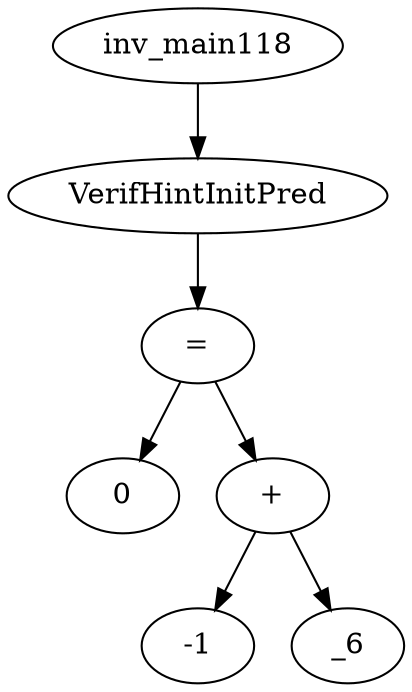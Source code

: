 digraph dag {
0 [label="inv_main118"];
1 [label="VerifHintInitPred"];
2 [label="="];
3 [label="0"];
4 [label="+"];
5 [label="-1"];
6 [label="_6"];
0->1
1->2
2->4
2 -> 3
4->6
4 -> 5
}

